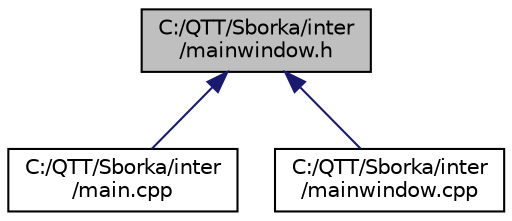 digraph "C:/QTT/Sborka/inter/mainwindow.h"
{
  edge [fontname="Helvetica",fontsize="10",labelfontname="Helvetica",labelfontsize="10"];
  node [fontname="Helvetica",fontsize="10",shape=record];
  Node13 [label="C:/QTT/Sborka/inter\l/mainwindow.h",height=0.2,width=0.4,color="black", fillcolor="grey75", style="filled", fontcolor="black"];
  Node13 -> Node14 [dir="back",color="midnightblue",fontsize="10",style="solid"];
  Node14 [label="C:/QTT/Sborka/inter\l/main.cpp",height=0.2,width=0.4,color="black", fillcolor="white", style="filled",URL="$main_8cpp.html"];
  Node13 -> Node15 [dir="back",color="midnightblue",fontsize="10",style="solid"];
  Node15 [label="C:/QTT/Sborka/inter\l/mainwindow.cpp",height=0.2,width=0.4,color="black", fillcolor="white", style="filled",URL="$mainwindow_8cpp.html"];
}
